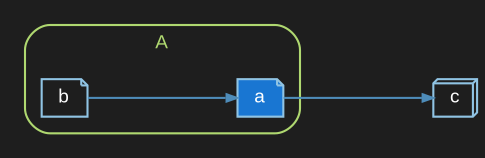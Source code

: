 digraph "" {
  graph [fontcolor="#ffffff", pack="true", packmode="clust", ranksep="1.0", style="rounded", bgcolor="#1E1E1E", fontname="Arial", fontsize="9", label="", compound="true", fillcolor="#afd870", rankdir="LR"];
  node [fontcolor="#ffffff", shape="rectangle", node_initialized="no", fixedsize="false", style="filled", color="grey", fontname="Arial", fontsize="9", width="0.0", height="0.0", fillcolor="#1e1e1e", label="", compound="true"];
  edge [arrowtail="none", dir="forward", arrowhead="normal", fontcolor="#ffffff", arrowsize="0.5", ltail="", lhead="", color="black", fontname="Arial", fontsize="9", label="", compound="true"];
  subgraph "cluster_1" {
    graph [fontcolor="#afd870", color="#afd870", label="A"];
    __N2 [fontcolor="white", shape="note", style="filled", color="#90c4e4", label="a", fillcolor="#1976d2"];
    __N3 [shape="note", style="filled", color="#90c4e4", label="b", fillcolor="#1e1e1e"];
    __N3 -> __N2 [arrowtail="none", dir="forward", arrowhead="normal", style="solid", color="#4e8cb9", label=""];
  }
  __N4 [shape="box3d", style="filled", color="#90c4e4", label="c", fillcolor="#1e1e1e"];
  __N2 -> __N4 [arrowtail="none", dir="forward", arrowhead="normal", style="solid", color="#4e8cb9", label=""];
}
